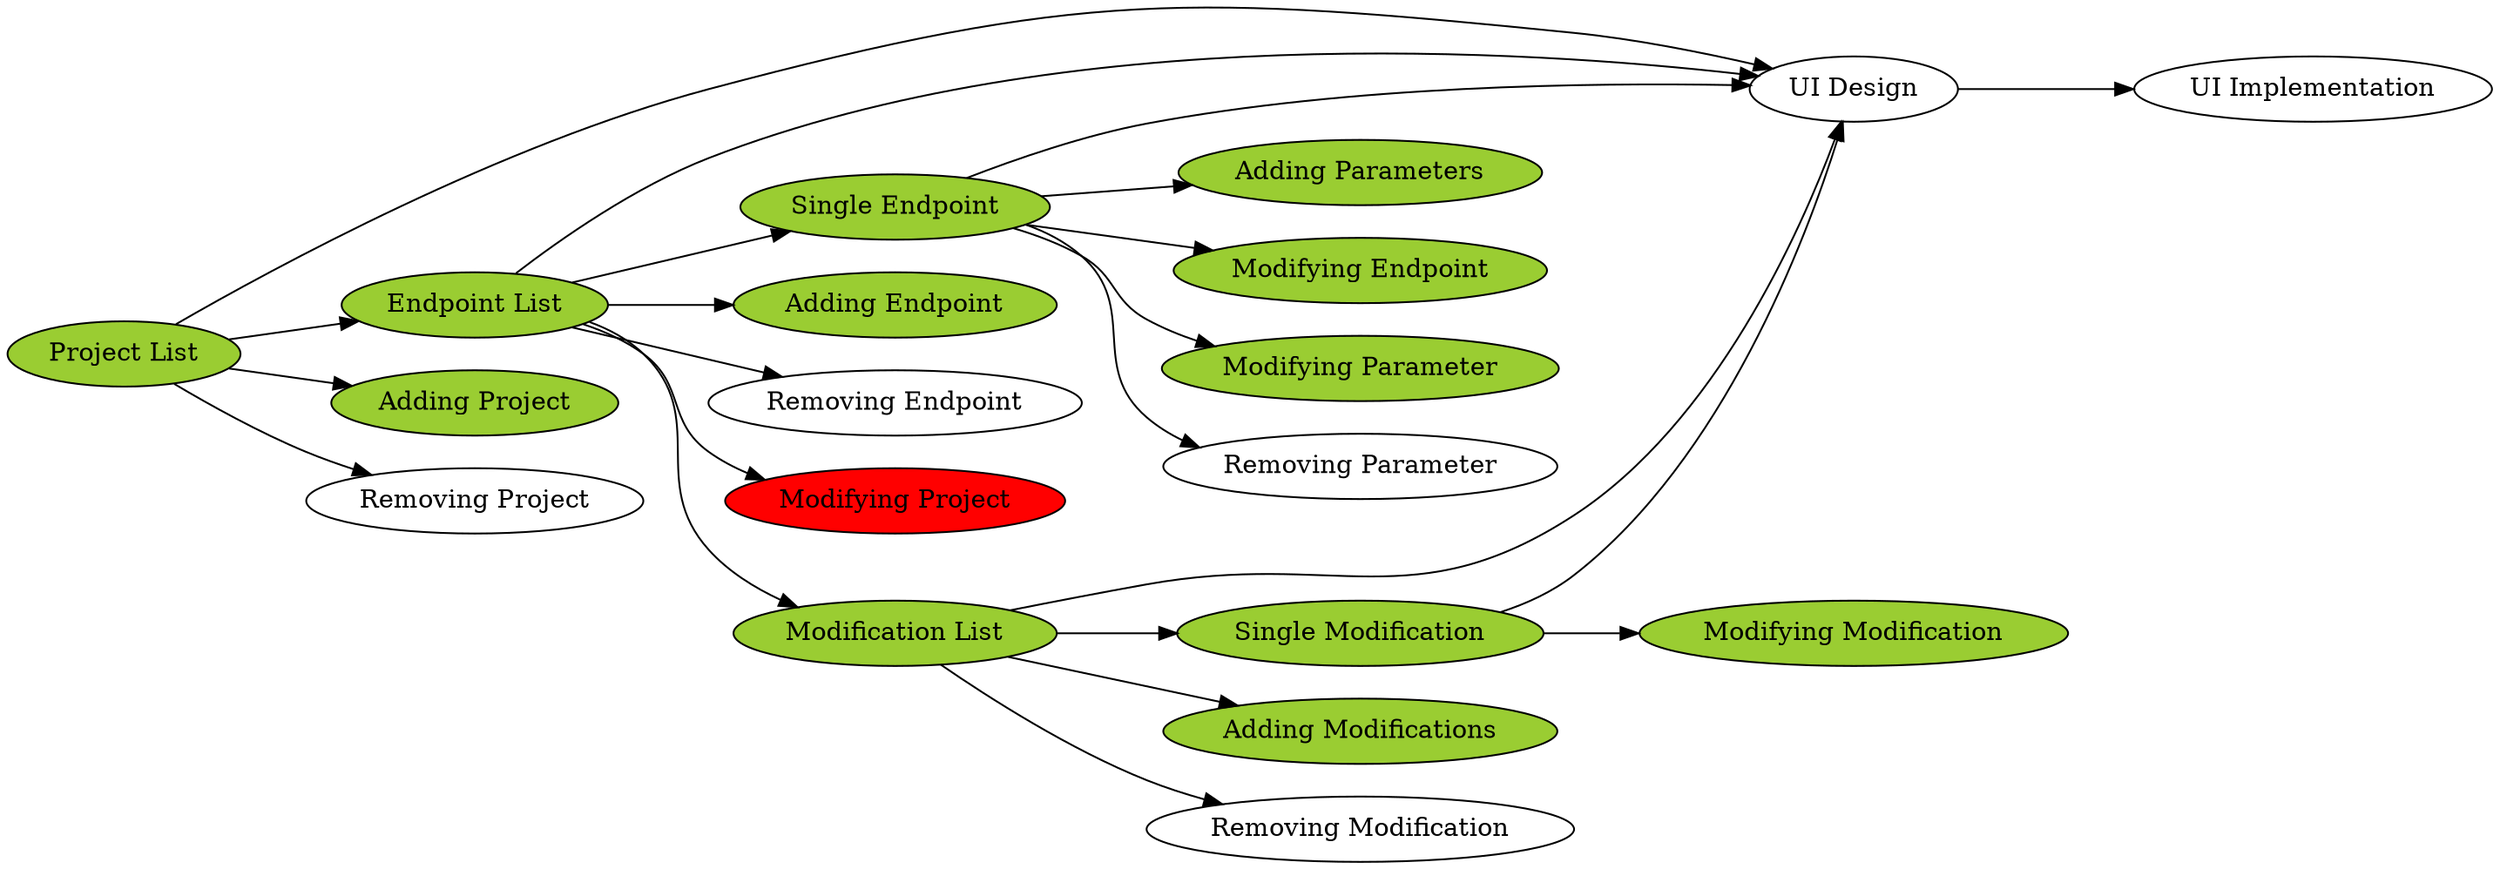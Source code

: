 digraph {
    //layout = circo;
    //mindist = .5;
    rankdir=LR;

    disp_project_list -> ui_design;
    disp_project_list -> disp_endpoint_list;
    disp_project_list -> adding_project;
    disp_project_list -> removing_project;

    disp_endpoint_list -> ui_design;
    disp_endpoint_list -> disp_single_endpoint;
    disp_endpoint_list -> adding_endpoint;
    disp_endpoint_list -> removing_endpoint;
    disp_endpoint_list -> modifying_project;
    disp_endpoint_list -> disp_modification_list;

    disp_single_endpoint -> ui_design;
    disp_single_endpoint -> adding_parameter;
    disp_single_endpoint -> modifying_endpoint;
    disp_single_endpoint -> modifying_parameter;
    disp_single_endpoint -> removing_parameter;

    disp_modification_list -> ui_design;
    disp_modification_list -> disp_single_modification;
    disp_modification_list -> adding_modification;
    disp_modification_list -> removing_modification;

    disp_single_modification -> ui_design;
    disp_single_modification -> modifying_modification;

    ui_design -> ui_implementation;




    disp_project_list           [label="Project List", style="filled", fillcolor="yellowgreen"];
    disp_endpoint_list          [label="Endpoint List", style="filled", fillcolor="yellowgreen"];
    disp_modification_list      [label="Modification List", style="filled", fillcolor="yellowgreen"];

    disp_single_endpoint        [label="Single Endpoint", style="filled", fillcolor="yellowgreen"];
    disp_single_modification    [label="Single Modification", style="filled", fillcolor="yellowgreen"];

    ui_implementation   [label="UI Implementation"];
    ui_design           [label="UI Design"];

    adding_project          [label="Adding Project", style="filled", fillcolor="yellowgreen"];
    adding_endpoint         [label="Adding Endpoint", style="filled", fillcolor="yellowgreen"];
    adding_parameter        [label="Adding Parameters", style="filled", fillcolor="yellowgreen"];
    adding_modification     [label="Adding Modifications", style="filled", fillcolor="yellowgreen"];

    modifying_project       [label="Modifying Project", style="filled", fillcolor="red"];
    modifying_endpoint      [label="Modifying Endpoint", style="filled", fillcolor="yellowgreen"];
    modifying_parameter     [label="Modifying Parameter", style="filled", fillcolor="yellowgreen"];
    modifying_modification  [label="Modifying Modification", style="filled", fillcolor="yellowgreen"];

    removing_project        [label="Removing Project"];
    removing_endpoint       [label="Removing Endpoint"];
    removing_parameter      [label="Removing Parameter"];
    removing_modification   [label="Removing Modification"];
}
